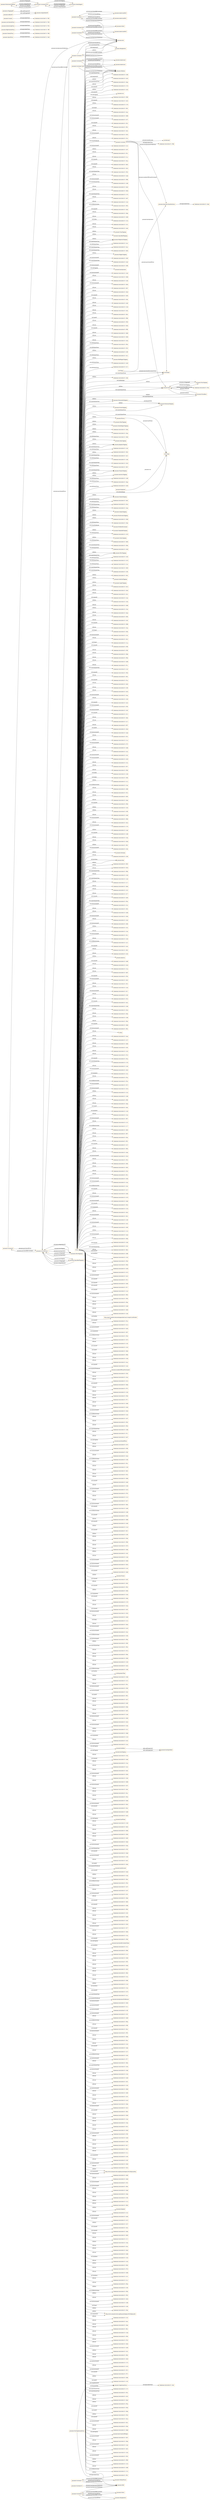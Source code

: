 digraph ar2dtool_diagram { 
rankdir=LR;
size="1501"
node [shape = rectangle, color="orange"]; "pizzaxxx:TunaTopping" "pizzaxxx:SpicyBeefTopping" "pizzaxxx:PepperoniTopping" "33e6e5ed:18c34256c75:-7ce1" "33e6e5ed:18c34256c75:-7ea1" "33e6e5ed:18c34256c75:-7d05" "pizzaxxx:PepperTopping" "33e6e5ed:18c34256c75:-7eaf" "pizzaxxx:Hot" "33e6e5ed:18c34256c75:-7fb4" "33e6e5ed:18c34256c75:-7f23" "33e6e5ed:18c34256c75:-7eff" "pizzaxxx:SpicyPizza" "33e6e5ed:18c34256c75:-7f86" "33e6e5ed:18c34256c75:-7ec1" "pizzaxxx:RedPepperTopping" "pizzaxxx:NonVegetarianPizza" "33e6e5ed:18c34256c75:-7e30" "33e6e5ed:18c34256c75:-7e71" "33e6e5ed:18c34256c75:-7efb" "33e6e5ed:18c34256c75:-7eb3" "pizzaxxx:Customer" "33e6e5ed:18c34256c75:-7f9d" "pizzaxxx:PrawnTopping" "pizzaxxx:ParmezanTopping" "pizzaxxx:CheesyPizza" "pizzaxxx:HighCaloriePizza" "pizzaxxx:MeatTopping" "pizzaxxx:GreenPepperTopping" "33e6e5ed:18c34256c75:-7d4e" "33e6e5ed:18c34256c75:-7d4a" "33e6e5ed:18c34256c75:-7d90" "pizzaxxx:HamTopping" "pizzaxxx:JalapenoTopping" "33e6e5ed:18c34256c75:-7cef" "33e6e5ed:18c34256c75:-7d3c" "33e6e5ed:18c34256c75:-7ea7" "pizzaxxx:InterestingPizza" "pizzaxxx:PizzaBase" "33e6e5ed:18c34256c75:-7ce8" "pizzaxxx:Medium" "33e6e5ed:18c34256c75:-7d16" "pizzaxxx:MozzarellaTopping" "pizzaxxx:PizzaTopping" "33e6e5ed:18c34256c75:-7db7" "33e6e5ed:18c34256c75:-7f01" "pizzaxxx:TomatoTopping" "pizzaxxx:AnchovyTopping" "33e6e5ed:18c34256c75:-7cd9" "33e6e5ed:18c34256c75:-7daa" "33e6e5ed:18c34256c75:-7e56" "pizzaxxx:Person" "pizzaxxx:CheeseTopping" "pizzaxxx:Employee" "33e6e5ed:18c34256c75:-7e61" "33e6e5ed:18c34256c75:-7d1e" "33e6e5ed:18c34256c75:-7e4a" "pizzaxxx:SalamiTopping" "pizzaxxx:Mild" "pizzaxxx:MushroomsTopping" "pizzaxxx:SpicinessValuePartition" "33e6e5ed:18c34256c75:-7fe2" "pizzaxxx:VegeterianPizza" "pizzaxxx:LowCaloriePizza" "33e6e5ed:18c34256c75:-7d46" "33e6e5ed:18c34256c75:-7fa8" "33e6e5ed:18c34256c75:-7f40" "pizzaxxx:PreferedCustomer" "pizzaxxx:VegetableTopping" "33e6e5ed:18c34256c75:-7e81" "33e6e5ed:18c34256c75:-7e76" "33e6e5ed:18c34256c75:-7f54" "pizzaxxx:OnionTopping" "33e6e5ed:18c34256c75:-7ebb" "33e6e5ed:18c34256c75:-7d83" "33e6e5ed:18c34256c75:-7f92" "33e6e5ed:18c34256c75:-7d0e" "33e6e5ed:18c34256c75:-7e3d" "pizzaxxx:OliveTopping" "33e6e5ed:18c34256c75:-7cd5" "33e6e5ed:18c34256c75:-7e7d" "33e6e5ed:18c34256c75:-7cce" "33e6e5ed:18c34256c75:-7d00" "33e6e5ed:18c34256c75:-7cf8" "33e6e5ed:18c34256c75:-7d41" "33e6e5ed:18c34256c75:-7f6f" "pizzaxxx:SeaFoodTopping" "pizzaxxx:Pizza" "pizzaxxx:CaperTopping" "pizzaxxx:Country" ; /*classes style*/
	"pizzaxxx:Customer10" -> "pizzaxxx:Mild" [ label = "pizzaxxx:hasSpicinessPreference" ];
	"pizzaxxx:CheezyPizza1" -> "pizzaxxx:Customer7" [ label = "pizzaxxx:purchasedByCustomer" ];
	"pizzaxxx:Customer7" -> "pizzaxxx:CheezyPizza1" [ label = "pizzaxxx:purchasedPizza" ];
	"pizzaxxx:Customer7" -> "pizzaxxx:Mild" [ label = "pizzaxxx:hasSpicinessPreference" ];
	"pizzaxxx:Customer1" -> "pizzaxxx:AmericanHot2" [ label = "pizzaxxx:purchasedPizza" ];
	"pizzaxxx:Customer1" -> "pizzaxxx:AmericanHot1" [ label = "pizzaxxx:purchasedPizza" ];
	"pizzaxxx:Customer1" -> "pizzaxxx:Hot" [ label = "pizzaxxx:hasSpicinessPreference" ];
	"pizzaxxx:Mergherita1" -> "pizzaxxx:Customer2" [ label = "pizzaxxx:purchasedByCustomer" ];
	"pizzaxxx:Customer6" -> "pizzaxxx:American2" [ label = "pizzaxxx:purchasedPizza" ];
	"pizzaxxx:Customer6" -> "pizzaxxx:Medium" [ label = "pizzaxxx:hasSpicinessPreference" ];
	"pizzaxxx:OliveTopping1" -> "pizzaxxx:CustomPizza1" [ label = "pizzaxxx:isToppingOf" ];
	"pizzaxxx:OliveTopping1" -> "pizzaxxx:CustomPizza1" [ label = "pizzaxxx:isIngredientOf" ];
	"pizzaxxx:Margherita2" -> "pizzaxxx:Customer3" [ label = "pizzaxxx:purchasedByCustomer" ];
	"pizzaxxx:SpicyPizza" -> "33e6e5ed:18c34256c75:-7eb3" [ label = "owl:equivalentClass" ];
	"pizzaxxx:CheesyPizza" -> "33e6e5ed:18c34256c75:-7f9d" [ label = "owl:equivalentClass" ];
	"pizzaxxx:isToppingOf" -> "pizzaxxx:isIngredientOf" [ label = "rdfs:subPropertyOf" ];
	"pizzaxxx:MushroomTopping1" -> "pizzaxxx:CustomePizza2" [ label = "pizzaxxx:isToppingOf" ];
	"pizzaxxx:MushroomTopping1" -> "pizzaxxx:CustomePizza2" [ label = "pizzaxxx:isIngredientOf" ];
	"pizzaxxx:HighCaloriePizza" -> "33e6e5ed:18c34256c75:-7f6f" [ label = "owl:equivalentClass" ];
	"pizzaxxx:GreenPepper1" -> "pizzaxxx:CustomePizza2" [ label = "pizzaxxx:isToppingOf" ];
	"pizzaxxx:GreenPepper1" -> "pizzaxxx:CustomePizza2" [ label = "pizzaxxx:isIngredientOf" ];
	"pizzaxxx:Customer5" -> "pizzaxxx:American1" [ label = "pizzaxxx:purchasedPizza" ];
	"pizzaxxx:Customer5" -> "pizzaxxx:Medium" [ label = "pizzaxxx:hasSpicinessPreference" ];
	"pizzaxxx:VegeterianPizza" -> "33e6e5ed:18c34256c75:-7e81" [ label = "owl:equivalentClass" ];
	"pizzaxxx:American2" -> "pizzaxxx:Customer6" [ label = "pizzaxxx:purchasedByCustomer" ];
	"pizzaxxx:InterestingPizza" -> "33e6e5ed:18c34256c75:-7f54" [ label = "owl:equivalentClass" ];
	"pizzaxxx:Soho2" -> "pizzaxxx:Customer9" [ label = "pizzaxxx:purchasedByCustomer" ];
	"pizzaxxx:CustomePizza2" -> "pizzaxxx:MushroomTopping1" [ label = "pizzaxxx:hasTopping" ];
	"pizzaxxx:CustomePizza2" -> "pizzaxxx:GreenPepper1" [ label = "pizzaxxx:hasTopping" ];
	"pizzaxxx:CustomePizza2" -> "pizzaxxx:MushroomTopping1" [ label = "pizzaxxx:hasIngredient" ];
	"pizzaxxx:CustomePizza2" -> "pizzaxxx:GreenPepper1" [ label = "pizzaxxx:hasIngredient" ];
	"pizzaxxx:AmericanHot3" -> "pizzaxxx:Customer4" [ label = "pizzaxxx:purchasedByCustomer" ];
	"pizzaxxx:SpicinessValuePartition" -> "33e6e5ed:18c34256c75:-7ebb" [ label = "owl:equivalentClass" ];
	"pizzaxxx:isBaseOf" -> "pizzaxxx:isIngredientOf" [ label = "rdfs:subPropertyOf" ];
	"pizzaxxx:Country" -> "33e6e5ed:18c34256c75:-7f92" [ label = "owl:equivalentClass" ];
	"pizzaxxx:MozzarellaTopping" -> "pizzaxxx:ParmezanTopping" [ label = "owl:disjointWith" ];
	"pizzaxxx:LowCaloriePizza" -> "33e6e5ed:18c34256c75:-7f40" [ label = "owl:equivalentClass" ];
	"NULL" -> "pizzaxxx:Mild" [ label = "rdf:first" ];
	"NULL" -> "pizzaxxx:PepperTopping" [ label = "rdf:first" ];
	"NULL" -> "pizzaxxx:ParmezanTopping" [ label = "rdf:first" ];
	"NULL" -> "pizzaxxx:PepperoniTopping" [ label = "owl:someValuesFrom" ];
	"NULL" -> "33e6e5ed:18c34256c75:-7d13" [ label = "rdf:rest" ];
	"NULL" -> "33e6e5ed:18c34256c75:-7dc9" [ label = "rdf:rest" ];
	"NULL" -> "33e6e5ed:18c34256c75:-7e2c" [ label = "rdf:rest" ];
	"NULL" -> "33e6e5ed:18c34256c75:-7cee" [ label = "owl:unionOf" ];
	"NULL" -> "33e6e5ed:18c34256c75:-7c84" [ label = "rdf:first" ];
	"NULL" -> "33e6e5ed:18c34256c75:-7dd6" [ label = "rdf:rest" ];
	"NULL" -> "pizzaxxx:Pizza" [ label = "owl:someValuesFrom" ];
	"NULL" -> "33e6e5ed:18c34256c75:-7c0a" [ label = "rdf:first" ];
	"NULL" -> "33e6e5ed:18c34256c75:-7da4" [ label = "rdf:rest" ];
	"NULL" -> "pizzaxxx:TunaTopping" [ label = "rdf:first" ];
	"NULL" -> "33e6e5ed:18c34256c75:-7df4" [ label = "rdf:rest" ];
	"NULL" -> "33e6e5ed:18c34256c75:-7c92" [ label = "rdf:rest" ];
	"NULL" -> "33e6e5ed:18c34256c75:-7d9b" [ label = "owl:unionOf" ];
	"NULL" -> "33e6e5ed:18c34256c75:-7cba" [ label = "rdf:rest" ];
	"NULL" -> "33e6e5ed:18c34256c75:-7bfe" [ label = "swrl:head" ];
	"NULL" -> "33e6e5ed:18c34256c75:-7cdc" [ label = "owl:intersectionOf" ];
	"NULL" -> "33e6e5ed:18c34256c75:-7dc2" [ label = "rdf:rest" ];
	"NULL" -> "33e6e5ed:18c34256c75:-7c1a" [ label = "swrl:head" ];
	"NULL" -> "33e6e5ed:18c34256c75:-7f9f" [ label = "owl:unionOf" ];
	"NULL" -> "33e6e5ed:18c34256c75:-7f0f" [ label = "rdf:rest" ];
	"NULL" -> "33e6e5ed:18c34256c75:-7d8e" [ label = "rdf:rest" ];
	"NULL" -> "33e6e5ed:18c34256c75:-7f9e" [ label = "rdf:rest" ];
	"NULL" -> "33e6e5ed:18c34256c75:-7e89" [ label = "rdf:rest" ];
	"NULL" -> "33e6e5ed:18c34256c75:-7f1c" [ label = "rdf:rest" ];
	"NULL" -> "33e6e5ed:18c34256c75:-7caf" [ label = "owl:someValuesFrom" ];
	"NULL" -> "33e6e5ed:18c34256c75:-7f0d" [ label = "owl:unionOf" ];
	"NULL" -> "33e6e5ed:18c34256c75:-7f6c" [ label = "rdf:rest" ];
	"NULL" -> "33e6e5ed:18c34256c75:-7f1a" [ label = "owl:unionOf" ];
	"NULL" -> "33e6e5ed:18c34256c75:-7e92" [ label = "rdf:rest" ];
	"NULL" -> "33e6e5ed:18c34256c75:-7cf9" [ label = "rdf:rest" ];
	"NULL" -> "33e6e5ed:18c34256c75:-7e53" [ label = "rdf:rest" ];
	"NULL" -> "33e6e5ed:18c34256c75:-7eaa" [ label = "owl:intersectionOf" ];
	"NULL" -> "33e6e5ed:18c34256c75:-7d4e" [ label = "rdf:first" ];
	"NULL" -> "33e6e5ed:18c34256c75:-7c00" [ label = "rdf:rest" ];
	"NULL" -> "33e6e5ed:18c34256c75:-7ec0" [ label = "owl:unionOf" ];
	"NULL" -> "pizzaxxx:Medium" [ label = "owl:someValuesFrom" ];
	"NULL" -> "33e6e5ed:18c34256c75:-7fbf" [ label = "owl:intersectionOf" ];
	"NULL" -> "33e6e5ed:18c34256c75:-7c82" [ label = "owl:intersectionOf" ];
	"NULL" -> "33e6e5ed:18c34256c75:-7e7c" [ label = "owl:unionOf" ];
	"NULL" -> "33e6e5ed:18c34256c75:-7eaf" [ label = "owl:someValuesFrom" ];
	"NULL" -> "xsd:string" [ label = "owl:onDataRange" ];
	"NULL" -> "33e6e5ed:18c34256c75:-7ddc" [ label = "rdf:rest" ];
	"NULL" -> "33e6e5ed:18c34256c75:-7cc7" [ label = "rdf:rest" ];
	"NULL" -> "33e6e5ed:18c34256c75:-7ff7" [ label = "rdf:rest" ];
	"NULL" -> "33e6e5ed:18c34256c75:-7dc6" [ label = "owl:oneOf" ];
	"NULL" -> "33e6e5ed:18c34256c75:-7fa8" [ label = "owl:allValuesFrom" ];
	"NULL" -> "33e6e5ed:18c34256c75:-7ea6" [ label = "owl:intersectionOf" ];
	"NULL" -> "33e6e5ed:18c34256c75:-7fc5" [ label = "rdf:rest" ];
	"NULL" -> "33e6e5ed:18c34256c75:-7daa" [ label = "owl:allValuesFrom" ];
	"NULL" -> "33e6e5ed:18c34256c75:-7c1e" [ label = "rdf:rest" ];
	"NULL" -> "33e6e5ed:18c34256c75:-7f7f" [ label = "owl:intersectionOf" ];
	"NULL" -> "33e6e5ed:18c34256c75:-7edb" [ label = "rdf:rest" ];
	"NULL" -> "33e6e5ed:18c34256c75:-7ca2" [ label = "rdf:rest" ];
	"NULL" -> "33e6e5ed:18c34256c75:-7cd1" [ label = "owl:intersectionOf" ];
	"NULL" -> "pizzaxxx:OnionTopping" [ label = "rdf:first" ];
	"NULL" -> "33e6e5ed:18c34256c75:-7e29" [ label = "owl:intersectionOf" ];
	"NULL" -> "33e6e5ed:18c34256c75:-7c3c" [ label = "rdf:rest" ];
	"NULL" -> "pizzaxxx:PreferedCustomer" [ label = "swrl:classPredicate" ];
	"NULL" -> "33e6e5ed:18c34256c75:-7f47" [ label = "rdf:rest" ];
	"NULL" -> "33e6e5ed:18c34256c75:-7f08" [ label = "rdf:rest" ];
	"NULL" -> "33e6e5ed:18c34256c75:-7c08" [ label = "swrl:body" ];
	"NULL" -> "33e6e5ed:18c34256c75:-7d16" [ label = "owl:someValuesFrom" ];
	"NULL" -> "33e6e5ed:18c34256c75:-7bfb" [ label = "swrl:body" ];
	"NULL" -> "33e6e5ed:18c34256c75:-7c12" [ label = "rdf:first" ];
	"NULL" -> "33e6e5ed:18c34256c75:-7cae" [ label = "owl:withRestrictions" ];
	"NULL" -> "33e6e5ed:18c34256c75:-7df6" [ label = "rdf:rest" ];
	"NULL" -> "33e6e5ed:18c34256c75:-7f15" [ label = "rdf:rest" ];
	"NULL" -> "33e6e5ed:18c34256c75:-7bf3" [ label = "rdf:rest" ];
	"NULL" -> "33e6e5ed:18c34256c75:-7e6a" [ label = "rdf:rest" ];
	"NULL" -> "33e6e5ed:18c34256c75:-7f09" [ label = "owl:unionOf" ];
	"NULL" -> "33e6e5ed:18c34256c75:-7c05" [ label = "rdf:first" ];
	"NULL" -> "33e6e5ed:18c34256c75:-7bff" [ label = "rdf:first" ];
	"NULL" -> "33e6e5ed:18c34256c75:-7e56" [ label = "owl:allValuesFrom" ];
	"NULL" -> "pizzaxxx:MushroomsTopping" [ label = "rdf:first" ];
	"NULL" -> "33e6e5ed:18c34256c75:-7ee8" [ label = "rdf:rest" ];
	"NULL" -> "33e6e5ed:18c34256c75:-7fd9" [ label = "owl:intersectionOf" ];
	"NULL" -> "33e6e5ed:18c34256c75:-7dc4" [ label = "rdf:rest" ];
	"NULL" -> "33e6e5ed:18c34256c75:-7c7b" [ label = "owl:intersectionOf" ];
	"NULL" -> "33e6e5ed:18c34256c75:-7ca6" [ label = "rdf:first" ];
	"NULL" -> "33e6e5ed:18c34256c75:-7cd8" [ label = "owl:unionOf" ];
	"NULL" -> "33e6e5ed:18c34256c75:-7cda" [ label = "rdf:rest" ];
	"NULL" -> "33e6e5ed:18c34256c75:-7d4d" [ label = "rdf:rest" ];
	"NULL" -> "pizzaxxx:PizzaBase" [ label = "owl:someValuesFrom" ];
	"NULL" -> "33e6e5ed:18c34256c75:-7f62" [ label = "rdf:first" ];
	"NULL" -> "33e6e5ed:18c34256c75:-7cfb" [ label = "owl:intersectionOf" ];
	"NULL" -> "pizzaxxx:Germany" [ label = "rdf:first" ];
	"NULL" -> "33e6e5ed:18c34256c75:-7c80" [ label = "rdf:rest" ];
	"NULL" -> "pizzaxxx:Italy" [ label = "owl:hasValue" ];
	"NULL" -> "33e6e5ed:18c34256c75:-7bf2" [ label = "rdf:first" ];
	"NULL" -> "33e6e5ed:18c34256c75:-7d1b" [ label = "rdf:rest" ];
	"NULL" -> "33e6e5ed:18c34256c75:-7f6b" [ label = "owl:someValuesFrom" ];
	"NULL" -> "33e6e5ed:18c34256c75:-7c56" [ label = "rdf:rest" ];
	"NULL" -> "33e6e5ed:18c34256c75:-7ca8" [ label = "owl:someValuesFrom" ];
	"NULL" -> "33e6e5ed:18c34256c75:-7c17" [ label = "rdf:rest" ];
	"NULL" -> "33e6e5ed:18c34256c75:-7db0" [ label = "rdf:rest" ];
	"NULL" -> "33e6e5ed:18c34256c75:-7c52" [ label = "rdf:rest" ];
	"NULL" -> "pizzaxxx:CheeseTopping" [ label = "rdf:first" ];
	"NULL" -> "33e6e5ed:18c34256c75:-7e77" [ label = "rdf:rest" ];
	"NULL" -> "33e6e5ed:18c34256c75:-7e93" [ label = "owl:unionOf" ];
	"NULL" -> "33e6e5ed:18c34256c75:-7f5e" [ label = "owl:someValuesFrom" ];
	"NULL" -> "33e6e5ed:18c34256c75:-7ec1" [ label = "owl:allValuesFrom" ];
	"NULL" -> "33e6e5ed:18c34256c75:-7c5c" [ label = "owl:intersectionOf" ];
	"NULL" -> "33e6e5ed:18c34256c75:-7dfc" [ label = "rdf:rest" ];
	"NULL" -> "33e6e5ed:18c34256c75:-7e06" [ label = "rdf:rest" ];
	"NULL" -> "33e6e5ed:18c34256c75:-7efb" [ label = "rdf:first" ];
	"NULL" -> "33e6e5ed:18c34256c75:-7d4b" [ label = "owl:intersectionOf" ];
	"NULL" -> "33e6e5ed:18c34256c75:-7cb5" [ label = "rdf:rest" ];
	"NULL" -> "33e6e5ed:18c34256c75:-7d3c" [ label = "rdf:first" ];
	"NULL" -> "pizzaxxx:Italy" [ label = "rdf:first" ];
	"NULL" -> "33e6e5ed:18c34256c75:-7df0" [ label = "owl:intersectionOf" ];
	"NULL" -> "33e6e5ed:18c34256c75:-7c0c" [ label = "rdf:first" ];
	"NULL" -> "33e6e5ed:18c34256c75:-7c3e" [ label = "rdf:rest" ];
	"NULL" -> "pizzaxxx:Hot" [ label = "owl:someValuesFrom" ];
	"NULL" -> "33e6e5ed:18c34256c75:-7d11" [ label = "owl:intersectionOf" ];
	"NULL" -> "33e6e5ed:18c34256c75:-7d83" [ label = "owl:allValuesFrom" ];
	"NULL" -> "33e6e5ed:18c34256c75:-7cd3" [ label = "rdf:rest" ];
	"NULL" -> "33e6e5ed:18c34256c75:-7ca7" [ label = "owl:withRestrictions" ];
	"NULL" -> "33e6e5ed:18c34256c75:-7ecb" [ label = "owl:unionOf" ];
	"NULL" -> "33e6e5ed:18c34256c75:-7d81" [ label = "rdf:rest" ];
	"NULL" -> "33e6e5ed:18c34256c75:-7e5f" [ label = "rdf:rest" ];
	"NULL" -> "pizzaxxx:America" [ label = "rdf:first" ];
	"NULL" -> "33e6e5ed:18c34256c75:-7e98" [ label = "owl:unionOf" ];
	"NULL" -> "33e6e5ed:18c34256c75:-7e2d" [ label = "rdf:rest" ];
	"NULL" -> "33e6e5ed:18c34256c75:-7c2a" [ label = "rdf:rest" ];
	"NULL" -> "33e6e5ed:18c34256c75:-7ce1" [ label = "owl:allValuesFrom" ];
	"NULL" -> "33e6e5ed:18c34256c75:-7d1e" [ label = "owl:someValuesFrom" ];
	"NULL" -> "33e6e5ed:18c34256c75:-7dd7" [ label = "rdf:rest" ];
	"NULL" -> "33e6e5ed:18c34256c75:-7f2b" [ label = "owl:unionOf" ];
	"NULL" -> "33e6e5ed:18c34256c75:-7eb2" [ label = "owl:intersectionOf" ];
	"NULL" -> "33e6e5ed:18c34256c75:-7f42" [ label = "rdf:rest" ];
	"NULL" -> "33e6e5ed:18c34256c75:-7ced" [ label = "rdf:rest" ];
	"NULL" -> "33e6e5ed:18c34256c75:-7fc7" [ label = "owl:intersectionOf" ];
	"NULL" -> "33e6e5ed:18c34256c75:-7cbf" [ label = "rdf:rest" ];
	"NULL" -> "33e6e5ed:18c34256c75:-7f10" [ label = "rdf:rest" ];
	"NULL" -> "33e6e5ed:18c34256c75:-7ee1" [ label = "owl:unionOf" ];
	"NULL" -> "33e6e5ed:18c34256c75:-7c8d" [ label = "owl:someValuesFrom" ];
	"NULL" -> "33e6e5ed:18c34256c75:-7d2e" [ label = "rdf:rest" ];
	"NULL" -> "33e6e5ed:18c34256c75:-7feb" [ label = "rdf:rest" ];
	"NULL" -> "33e6e5ed:18c34256c75:-7c69" [ label = "rdf:rest" ];
	"NULL" -> "xsd:string" [ label = "owl:someValuesFrom" ];
	"NULL" -> "33e6e5ed:18c34256c75:-7fbd" [ label = "rdf:rest" ];
	"NULL" -> "33e6e5ed:18c34256c75:-7db6" [ label = "owl:unionOf" ];
	"NULL" -> "33e6e5ed:18c34256c75:-7f9c" [ label = "owl:intersectionOf" ];
	"NULL" -> "rdf:nil" [ label = "rdf:rest" ];
	"NULL" -> "33e6e5ed:18c34256c75:-7ea4" [ label = "rdf:rest" ];
	"NULL" -> "33e6e5ed:18c34256c75:-7c37" [ label = "rdf:rest" ];
	"NULL" -> "33e6e5ed:18c34256c75:-7dd0" [ label = "rdf:rest" ];
	"NULL" -> "33e6e5ed:18c34256c75:-7ef4" [ label = "rdf:rest" ];
	"NULL" -> "33e6e5ed:18c34256c75:-7c33" [ label = "rdf:rest" ];
	"NULL" -> "33e6e5ed:18c34256c75:-7f1d" [ label = "rdf:rest" ];
	"NULL" -> "33e6e5ed:18c34256c75:-7f5a" [ label = "owl:unionOf" ];
	"NULL" -> "33e6e5ed:18c34256c75:-7c78" [ label = "owl:someValuesFrom" ];
	"NULL" -> "33e6e5ed:18c34256c75:-7c40" [ label = "rdf:rest" ];
	"NULL" -> "33e6e5ed:18c34256c75:-7dc0" [ label = "owl:intersectionOf" ];
	"NULL" -> "33e6e5ed:18c34256c75:-7c41" [ label = "owl:members" ];
	"NULL" -> "33e6e5ed:18c34256c75:-7f2a" [ label = "rdf:rest" ];
	"NULL" -> "33e6e5ed:18c34256c75:-7f2e" [ label = "owl:withRestrictions" ];
	"NULL" -> "33e6e5ed:18c34256c75:-7d72" [ label = "owl:intersectionOf" ];
	"NULL" -> "33e6e5ed:18c34256c75:-7d19" [ label = "owl:intersectionOf" ];
	"NULL" -> "33e6e5ed:18c34256c75:-7c10" [ label = "rdf:first" ];
	"NULL" -> "33e6e5ed:18c34256c75:-7c66" [ label = "rdf:first" ];
	"NULL" -> "33e6e5ed:18c34256c75:-7ff8" [ label = "rdf:rest" ];
	"NULL" -> "33e6e5ed:18c34256c75:-7dee" [ label = "rdf:rest" ];
	"NULL" -> "33e6e5ed:18c34256c75:-7e6c" [ label = "owl:oneOf" ];
	"NULL" -> "33e6e5ed:18c34256c75:-7c28" [ label = "owl:members" ];
	"NULL" -> "33e6e5ed:18c34256c75:-7c5e" [ label = "rdf:rest" ];
	"NULL" -> "33e6e5ed:18c34256c75:-7f67" [ label = "owl:intersectionOf" ];
	"NULL" -> "33e6e5ed:18c34256c75:-7e3d" [ label = "owl:allValuesFrom" ];
	"NULL" -> "33e6e5ed:18c34256c75:-7c1f" [ label = "rdf:rest" ];
	"NULL" -> "33e6e5ed:18c34256c75:-7c77" [ label = "owl:withRestrictions" ];
	"NULL" -> "33e6e5ed:18c34256c75:-7ea1" [ label = "owl:someValuesFrom" ];
	"NULL" -> "33e6e5ed:18c34256c75:-7d62" [ label = "rdf:rest" ];
	"NULL" -> "33e6e5ed:18c34256c75:-7f87" [ label = "rdf:rest" ];
	"NULL" -> "33e6e5ed:18c34256c75:-7fa5" [ label = "rdf:rest" ];
	"NULL" -> "pizzaxxx:JalapenoTopping" [ label = "rdf:first" ];
	"NULL" -> "pizzaxxx:VegeterianPizza" [ label = "owl:complementOf" ];
	"NULL" -> "33e6e5ed:18c34256c75:-7ff1" [ label = "rdf:rest" ];
	"NULL" -> "33e6e5ed:18c34256c75:-7c57" [ label = "owl:unionOf" ];
	"NULL" -> "33e6e5ed:18c34256c75:-7f83" [ label = "rdf:rest" ];
	"NULL" -> "33e6e5ed:18c34256c75:-7e0e" [ label = "rdf:rest" ];
	"NULL" -> "33e6e5ed:18c34256c75:-7d1d" [ label = "owl:intersectionOf" ];
	"NULL" -> "33e6e5ed:18c34256c75:-7f55" [ label = "rdf:rest" ];
	"NULL" -> "33e6e5ed:18c34256c75:-7f90" [ label = "rdf:rest" ];
	"NULL" -> "33e6e5ed:18c34256c75:-7d02" [ label = "rdf:rest" ];
	"NULL" -> "33e6e5ed:18c34256c75:-7f16" [ label = "rdf:rest" ];
	"NULL" -> "pizzaxxx:Person" [ label = "rdf:first" ];
	"NULL" -> "33e6e5ed:18c34256c75:-7f51" [ label = "rdf:rest" ];
	"NULL" -> "33e6e5ed:18c34256c75:-7d4f" [ label = "owl:intersectionOf" ];
	"NULL" -> "33e6e5ed:18c34256c75:-7ce4" [ label = "owl:intersectionOf" ];
	"NULL" -> "33e6e5ed:18c34256c75:-7c8c" [ label = "owl:withRestrictions" ];
	"NULL" -> "33e6e5ed:18c34256c75:-7ce7" [ label = "owl:unionOf" ];
	"NULL" -> "33e6e5ed:18c34256c75:-7e6b" [ label = "rdf:rest" ];
	"NULL" -> "33e6e5ed:18c34256c75:-7e79" [ label = "owl:intersectionOf" ];
	"NULL" -> "33e6e5ed:18c34256c75:-7de8" [ label = "owl:intersectionOf" ];
	"NULL" -> "33e6e5ed:18c34256c75:-7f45" [ label = "owl:unionOf" ];
	"NULL" -> "33e6e5ed:18c34256c75:-7c20" [ label = "swrl:arguments" ];
	"NULL" -> "33e6e5ed:18c34256c75:-7dc5" [ label = "rdf:rest" ];
	"NULL" -> "33e6e5ed:18c34256c75:-7d21" [ label = "owl:intersectionOf" ];
	"NULL" -> "33e6e5ed:18c34256c75:-7cdf" [ label = "rdf:rest" ];
	"NULL" -> "pizzaxxx:Hot" [ label = "swrl:argument2" ];
	"NULL" -> "33e6e5ed:18c34256c75:-7cb2" [ label = "owl:intersectionOf" ];
	"NULL" -> "pizzaxxx:ParmezanTopping" [ label = "owl:someValuesFrom" ];
	"NULL" -> "33e6e5ed:18c34256c75:-7d0f" [ label = "rdf:rest" ];
	"NULL" -> "33e6e5ed:18c34256c75:-7c1b" [ label = "rdf:first" ];
	"NULL" -> "33e6e5ed:18c34256c75:-7ea0" [ label = "owl:intersectionOf" ];
	"NULL" -> "33e6e5ed:18c34256c75:-7fdd" [ label = "rdf:rest" ];
	"NULL" -> "33e6e5ed:18c34256c75:-7cd4" [ label = "owl:unionOf" ];
	"NULL" -> "pizzaxxx:HamTopping" [ label = "rdf:first" ];
	"NULL" -> "33e6e5ed:18c34256c75:-7c91" [ label = "owl:someValuesFrom" ];
	"NULL" -> "33e6e5ed:18c34256c75:-7db1" [ label = "rdf:rest" ];
	"NULL" -> "33e6e5ed:18c34256c75:-7d8f" [ label = "owl:unionOf" ];
	"NULL" -> "33e6e5ed:18c34256c75:-7c35" [ label = "owl:members" ];
	"NULL" -> "33e6e5ed:18c34256c75:-7f3d" [ label = "rdf:rest" ];
	"NULL" -> "33e6e5ed:18c34256c75:-7db7" [ label = "owl:allValuesFrom" ];
	"NULL" -> "33e6e5ed:18c34256c75:-7f8d" [ label = "rdf:rest" ];
	"NULL" -> "pizzaxxx:Medium" [ label = "swrl:argument2" ];
	"NULL" -> "33e6e5ed:18c34256c75:-7e39" [ label = "rdf:rest" ];
	"NULL" -> "33e6e5ed:18c34256c75:-7e74" [ label = "rdf:rest" ];
	"NULL" -> "33e6e5ed:18c34256c75:-7e22" [ label = "owl:intersectionOf" ];
	"NULL" -> "33e6e5ed:18c34256c75:-7f12" [ label = "owl:unionOf" ];
	"NULL" -> "33e6e5ed:18c34256c75:-7e60" [ label = "owl:unionOf" ];
	"NULL" -> "33e6e5ed:18c34256c75:-7f17" [ label = "owl:unionOf" ];
	"NULL" -> "33e6e5ed:18c34256c75:-7ccd" [ label = "owl:unionOf" ];
	"NULL" -> "33e6e5ed:18c34256c75:-7f85" [ label = "owl:intersectionOf" ];
	"NULL" -> "33e6e5ed:18c34256c75:-7f0b" [ label = "rdf:rest" ];
	"NULL" -> "33e6e5ed:18c34256c75:-7f9a" [ label = "rdf:rest" ];
	"NULL" -> "pizzaxxx:RedPepperTopping" [ label = "rdf:first" ];
	"NULL" -> "33e6e5ed:18c34256c75:-7e46" [ label = "rdf:rest" ];
	"NULL" -> "pizzaxxx:MozzarellaTopping" [ label = "rdf:first" ];
	"NULL" -> "33e6e5ed:18c34256c75:-7eb0" [ label = "rdf:rest" ];
	"NULL" -> "pizzaxxx:PizzaBase" [ label = "rdf:first" ];
	"NULL" -> "33e6e5ed:18c34256c75:-7ca9" [ label = "rdf:rest" ];
	"NULL" -> "http://sqwrl.stanford.edu/ontologies/built-ins/3.4/sqwrl.owl#select" [ label = "swrl:builtin" ];
	"NULL" -> "33e6e5ed:18c34256c75:-7f1e" [ label = "owl:unionOf" ];
	"NULL" -> "33e6e5ed:18c34256c75:-7e14" [ label = "rdf:rest" ];
	"NULL" -> "33e6e5ed:18c34256c75:-7ed3" [ label = "owl:intersectionOf" ];
	"NULL" -> "33e6e5ed:18c34256c75:-7bf7" [ label = "swrl:arguments" ];
	"NULL" -> "33e6e5ed:18c34256c75:-7f5d" [ label = "owl:withRestrictions" ];
	"NULL" -> "33e6e5ed:18c34256c75:-7d75" [ label = "rdf:rest" ];
	"NULL" -> "33e6e5ed:18c34256c75:-7c3f" [ label = "rdf:rest" ];
	"NULL" -> "33e6e5ed:18c34256c75:-7c53" [ label = "owl:unionOf" ];
	"NULL" -> "33e6e5ed:18c34256c75:-7dd4" [ label = "owl:oneOf" ];
	"NULL" -> "33e6e5ed:18c34256c75:-7f96" [ label = "rdf:rest" ];
	"NULL" -> "33e6e5ed:18c34256c75:-7d41" [ label = "rdf:first" ];
	"NULL" -> "33e6e5ed:18c34256c75:-7c0d" [ label = "rdf:rest" ];
	"NULL" -> "33e6e5ed:18c34256c75:-7eca" [ label = "rdf:rest" ];
	"NULL" -> "33e6e5ed:18c34256c75:-7ce0" [ label = "owl:unionOf" ];
	"NULL" -> "pizzaxxx:numberOfPizzasPurchased" [ label = "swrl:propertyPredicate" ];
	"NULL" -> "33e6e5ed:18c34256c75:-7f29" [ label = "rdf:rest" ];
	"NULL" -> "33e6e5ed:18c34256c75:-7e2e" [ label = "rdf:rest" ];
	"NULL" -> "33e6e5ed:18c34256c75:-7e7e" [ label = "rdf:rest" ];
	"NULL" -> "33e6e5ed:18c34256c75:-7d9e" [ label = "owl:unionOf" ];
	"NULL" -> "33e6e5ed:18c34256c75:-7f75" [ label = "rdf:rest" ];
	"NULL" -> "33e6e5ed:18c34256c75:-7c2b" [ label = "rdf:rest" ];
	"NULL" -> "33e6e5ed:18c34256c75:-7f36" [ label = "rdf:rest" ];
	"NULL" -> "33e6e5ed:18c34256c75:-7f71" [ label = "rdf:rest" ];
	"NULL" -> "33e6e5ed:18c34256c75:-7dd8" [ label = "rdf:rest" ];
	"NULL" -> "33e6e5ed:18c34256c75:-7e3b" [ label = "rdf:rest" ];
	"NULL" -> "33e6e5ed:18c34256c75:-7d3d" [ label = "owl:intersectionOf" ];
	"NULL" -> "pizzaxxx:MeatTopping" [ label = "rdf:first" ];
	"NULL" -> "33e6e5ed:18c34256c75:-7ca0" [ label = "owl:withRestrictions" ];
	"NULL" -> "33e6e5ed:18c34256c75:-7c87" [ label = "rdf:rest" ];
	"NULL" -> "33e6e5ed:18c34256c75:-7f43" [ label = "rdf:rest" ];
	"NULL" -> "33e6e5ed:18c34256c75:-7f04" [ label = "rdf:rest" ];
	"NULL" -> "pizzaxxx:Medium" [ label = "rdf:first" ];
	"NULL" -> "33e6e5ed:18c34256c75:-7c86" [ label = "owl:someValuesFrom" ];
	"NULL" -> "33e6e5ed:18c34256c75:-7f11" [ label = "rdf:rest" ];
	"NULL" -> "33e6e5ed:18c34256c75:-7ed7" [ label = "rdf:rest" ];
	"NULL" -> "pizzaxxx:purchasedPizza" [ label = "owl:onProperty" ];
	"NULL" -> "33e6e5ed:18c34256c75:-7d7f" [ label = "rdf:rest" ];
	"NULL" -> "33e6e5ed:18c34256c75:-7e4a" [ label = "owl:allValuesFrom" ];
	"NULL" -> "33e6e5ed:18c34256c75:-7f8f" [ label = "rdf:rest" ];
	"NULL" -> "33e6e5ed:18c34256c75:-7f4f" [ label = "owl:intersectionOf" ];
	"NULL" -> "33e6e5ed:18c34256c75:-7ee4" [ label = "rdf:rest" ];
	"NULL" -> "33e6e5ed:18c34256c75:-7c6f" [ label = "owl:withRestrictions" ];
	"NULL" -> "33e6e5ed:18c34256c75:-7cd5" [ label = "owl:allValuesFrom" ];
	"NULL" -> "33e6e5ed:18c34256c75:-7f5c" [ label = "rdf:first" ];
	"NULL" -> "33e6e5ed:18c34256c75:-7c38" [ label = "rdf:rest" ];
	"NULL" -> "33e6e5ed:18c34256c75:-7dd1" [ label = "rdf:rest" ];
	"NULL" -> "33e6e5ed:18c34256c75:-7fcb" [ label = "rdf:rest" ];
	"NULL" -> "33e6e5ed:18c34256c75:-7d9d" [ label = "rdf:rest" ];
	"NULL" -> "33e6e5ed:18c34256c75:-7ee9" [ label = "owl:unionOf" ];
	"NULL" -> "33e6e5ed:18c34256c75:-7c06" [ label = "rdf:rest" ];
	"NULL" -> "33e6e5ed:18c34256c75:-7e10" [ label = "owl:intersectionOf" ];
	"NULL" -> "33e6e5ed:18c34256c75:-7f7b" [ label = "rdf:rest" ];
	"NULL" -> "pizzaxxx:PepperoniTopping" [ label = "rdf:first" ];
	"NULL" -> "33e6e5ed:18c34256c75:-7c13" [ label = "rdf:rest" ];
	"NULL" -> "33e6e5ed:18c34256c75:-7e27" [ label = "rdf:rest" ];
	"NULL" -> "33e6e5ed:18c34256c75:-7d6c" [ label = "owl:intersectionOf" ];
	"NULL" -> "pizzaxxx:TomatoTopping" [ label = "owl:someValuesFrom" ];
	"NULL" -> "33e6e5ed:18c34256c75:-7ed9" [ label = "owl:unionOf" ];
	"NULL" -> "pizzaxxx:SalamiTopping" [ label = "rdf:first" ];
	"NULL" -> "33e6e5ed:18c34256c75:-7c98" [ label = "owl:withRestrictions" ];
	"NULL" -> "33e6e5ed:18c34256c75:-7f56" [ label = "owl:unionOf" ];
	"NULL" -> "33e6e5ed:18c34256c75:-7d99" [ label = "rdf:rest" ];
	"NULL" -> "33e6e5ed:18c34256c75:-7e49" [ label = "owl:unionOf" ];
	"NULL" -> "pizzaxxx:Hot" [ label = "rdf:first" ];
	"NULL" -> "33e6e5ed:18c34256c75:-7c1d" [ label = "rdf:first" ];
	"NULL" -> "xsd:integer" [ label = "owl:someValuesFrom" ];
	"NULL" -> "33e6e5ed:18c34256c75:-7fa7" [ label = "owl:unionOf" ];
	"NULL" -> "33e6e5ed:18c34256c75:-7c9f" [ label = "rdf:first" ];
	"NULL" -> "33e6e5ed:18c34256c75:-7fa6" [ label = "rdf:rest" ];
	"NULL" -> "33e6e5ed:18c34256c75:-7f88" [ label = "rdf:rest" ];
	"NULL" -> "33e6e5ed:18c34256c75:-7d70" [ label = "rdf:rest" ];
	"NULL" -> "xsd:integer" [ label = "owl:onDatatype" ];
	"NULL" -> "33e6e5ed:18c34256c75:-7e9e" [ label = "rdf:rest" ];
	"NULL" -> "33e6e5ed:18c34256c75:-7c62" [ label = "rdf:first" ];
	"NULL" -> "33e6e5ed:18c34256c75:-7c4b" [ label = "rdf:rest" ];
	"NULL" -> "33e6e5ed:18c34256c75:-7d38" [ label = "owl:intersectionOf" ];
	"NULL" -> "33e6e5ed:18c34256c75:-7d54" [ label = "owl:intersectionOf" ];
	"NULL" -> "33e6e5ed:18c34256c75:-7cc9" [ label = "owl:intersectionOf" ];
	"NULL" -> "33e6e5ed:18c34256c75:-7eb6" [ label = "owl:unionOf" ];
	"NULL" -> "pizzaxxx:France" [ label = "rdf:first" ];
	"NULL" -> "33e6e5ed:18c34256c75:-7ef5" [ label = "owl:unionOf" ];
	"NULL" -> "33e6e5ed:18c34256c75:-7bf5" [ label = "rdf:rest" ];
	"NULL" -> "33e6e5ed:18c34256c75:-7f05" [ label = "owl:unionOf" ];
	"NULL" -> "33e6e5ed:18c34256c75:-7bfd" [ label = "rdf:first" ];
	"NULL" -> "33e6e5ed:18c34256c75:-7ce8" [ label = "owl:allValuesFrom" ];
	"NULL" -> "33e6e5ed:18c34256c75:-7c04" [ label = "swrl:arguments" ];
	"NULL" -> "33e6e5ed:18c34256c75:-7e8a" [ label = "owl:unionOf" ];
	"NULL" -> "33e6e5ed:18c34256c75:-7c79" [ label = "rdf:rest" ];
	"NULL" -> "33e6e5ed:18c34256c75:-7e3a" [ label = "rdf:rest" ];
	"NULL" -> "33e6e5ed:18c34256c75:-7ef2" [ label = "owl:unionOf" ];
	"NULL" -> "33e6e5ed:18c34256c75:-7d2b" [ label = "owl:intersectionOf" ];
	"NULL" -> "33e6e5ed:18c34256c75:-7eb8" [ label = "rdf:rest" ];
	"NULL" -> "33e6e5ed:18c34256c75:-7c15" [ label = "swrl:body" ];
	"NULL" -> "33e6e5ed:18c34256c75:-7de4" [ label = "rdf:rest" ];
	"NULL" -> "33e6e5ed:18c34256c75:-7e18" [ label = "owl:intersectionOf" ];
	"NULL" -> "33e6e5ed:18c34256c75:-7cbc" [ label = "owl:intersectionOf" ];
	"NULL" -> "33e6e5ed:18c34256c75:-7c85" [ label = "owl:withRestrictions" ];
	"NULL" -> "33e6e5ed:18c34256c75:-7f6e" [ label = "owl:intersectionOf" ];
	"NULL" -> "33e6e5ed:18c34256c75:-7bf0" [ label = "rdf:first" ];
	"NULL" -> "33e6e5ed:18c34256c75:-7d4a" [ label = "rdf:first" ];
	"NULL" -> "33e6e5ed:18c34256c75:-7f64" [ label = "owl:someValuesFrom" ];
	"NULL" -> "pizzaxxx:SpicyBeefTopping" [ label = "rdf:first" ];
	"NULL" -> "33e6e5ed:18c34256c75:-7d7a" [ label = "rdf:rest" ];
	"NULL" -> "33e6e5ed:18c34256c75:-7f8e" [ label = "rdf:rest" ];
	"NULL" -> "33e6e5ed:18c34256c75:-7d3b" [ label = "rdf:rest" ];
	"NULL" -> "33e6e5ed:18c34256c75:-7c26" [ label = "rdf:rest" ];
	"NULL" -> "33e6e5ed:18c34256c75:-7ee3" [ label = "rdf:rest" ];
	"NULL" -> "33e6e5ed:18c34256c75:-7c90" [ label = "owl:withRestrictions" ];
	"NULL" -> "swrlb:greaterThan" [ label = "swrl:builtin" ];
	"NULL" -> "33e6e5ed:18c34256c75:-7c8b" [ label = "rdf:first" ];
	"NULL" -> "33e6e5ed:18c34256c75:-7c22" [ label = "rdf:rest" ];
	"NULL" -> "33e6e5ed:18c34256c75:-7f0c" [ label = "rdf:rest" ];
	"NULL" -> "33e6e5ed:18c34256c75:-7f38" [ label = "owl:intersectionOf" ];
	"NULL" -> "33e6e5ed:18c34256c75:-7c9c" [ label = "owl:intersectionOf" ];
	"NULL" -> "33e6e5ed:18c34256c75:-7f91" [ label = "owl:oneOf" ];
	"NULL" -> "33e6e5ed:18c34256c75:-7e47" [ label = "rdf:rest" ];
	"NULL" -> "33e6e5ed:18c34256c75:-7ef0" [ label = "rdf:rest" ];
	"NULL" -> "33e6e5ed:18c34256c75:-7dfe" [ label = "rdf:rest" ];
	"NULL" -> "33e6e5ed:18c34256c75:-7e82" [ label = "rdf:rest" ];
	"NULL" -> "33e6e5ed:18c34256c75:-7ce9" [ label = "rdf:rest" ];
	"NULL" -> "33e6e5ed:18c34256c75:-7d08" [ label = "owl:intersectionOf" ];
	"NULL" -> "33e6e5ed:18c34256c75:-7e54" [ label = "rdf:rest" ];
	"NULL" -> "33e6e5ed:18c34256c75:-7ceb" [ label = "owl:intersectionOf" ];
	"NULL" -> "pizzaxxx:JalapenoTopping" [ label = "owl:someValuesFrom" ];
	"NULL" -> "33e6e5ed:18c34256c75:-7c21" [ label = "rdf:first" ];
	"NULL" -> "33e6e5ed:18c34256c75:-7ddd" [ label = "rdf:rest" ];
	"NULL" -> "33e6e5ed:18c34256c75:-7d0e" [ label = "owl:someValuesFrom" ];
	"NULL" -> "33e6e5ed:18c34256c75:-7c18" [ label = "swrl:arguments" ];
	"NULL" -> "33e6e5ed:18c34256c75:-7ecf" [ label = "rdf:rest" ];
	"NULL" -> "33e6e5ed:18c34256c75:-7ca4" [ label = "owl:intersectionOf" ];
	"NULL" -> "pizzaxxx:hasBase" [ label = "owl:onProperty" ];
	"NULL" -> "33e6e5ed:18c34256c75:-7c0e" [ label = "rdf:rest" ];
	"NULL" -> "33e6e5ed:18c34256c75:-7ee6" [ label = "owl:unionOf" ];
	"NULL" -> "33e6e5ed:18c34256c75:-7c5a" [ label = "rdf:rest" ];
	"NULL" -> "33e6e5ed:18c34256c75:-7ce2" [ label = "rdf:rest" ];
	"NULL" -> "33e6e5ed:18c34256c75:-7edc" [ label = "rdf:rest" ];
	"NULL" -> "33e6e5ed:18c34256c75:-7d05" [ label = "owl:someValuesFrom" ];
	"NULL" -> "33e6e5ed:18c34256c75:-7d26" [ label = "owl:intersectionOf" ];
	"NULL" -> "33e6e5ed:18c34256c75:-7cb0" [ label = "rdf:rest" ];
	"NULL" -> "33e6e5ed:18c34256c75:-7dd9" [ label = "rdf:rest" ];
	"NULL" -> "33e6e5ed:18c34256c75:-7cb7" [ label = "owl:intersectionOf" ];
	"NULL" -> "33e6e5ed:18c34256c75:-7e8c" [ label = "rdf:rest" ];
	"NULL" -> "33e6e5ed:18c34256c75:-7fa1" [ label = "rdf:rest" ];
	"NULL" -> "33e6e5ed:18c34256c75:-7f44" [ label = "rdf:rest" ];
	"NULL" -> "33e6e5ed:18c34256c75:-7de6" [ label = "rdf:rest" ];
	"NULL" -> "33e6e5ed:18c34256c75:-7d42" [ label = "owl:intersectionOf" ];
	"NULL" -> "33e6e5ed:18c34256c75:-7fa2" [ label = "owl:unionOf" ];
	"NULL" -> "33e6e5ed:18c34256c75:-7ed8" [ label = "rdf:rest" ];
	"NULL" -> "33e6e5ed:18c34256c75:-7e7d" [ label = "owl:allValuesFrom" ];
	"NULL" -> "pizzaxxx:PrawnTopping" [ label = "rdf:first" ];
	"NULL" -> "33e6e5ed:18c34256c75:-7ee5" [ label = "rdf:rest" ];
	"NULL" -> "pizzaxxx:hasPhone" [ label = "owl:onProperty" ];
	"NULL" -> "33e6e5ed:18c34256c75:-7c39" [ label = "rdf:rest" ];
	"NULL" -> "33e6e5ed:18c34256c75:-7dd2" [ label = "rdf:rest" ];
	"NULL" -> "33e6e5ed:18c34256c75:-7d0b" [ label = "rdf:rest" ];
	"NULL" -> "33e6e5ed:18c34256c75:-7d5b" [ label = "rdf:rest" ];
	"NULL" -> "33e6e5ed:18c34256c75:-7e95" [ label = "rdf:rest" ];
	"NULL" -> "33e6e5ed:18c34256c75:-7da0" [ label = "rdf:rest" ];
	"NULL" -> "33e6e5ed:18c34256c75:-7eae" [ label = "owl:intersectionOf" ];
	"NULL" -> "33e6e5ed:18c34256c75:-7f2f" [ label = "owl:someValuesFrom" ];
	"NULL" -> "33e6e5ed:18c34256c75:-7da9" [ label = "owl:unionOf" ];
	"NULL" -> "33e6e5ed:18c34256c75:-7c60" [ label = "owl:intersectionOf" ];
	"NULL" -> "33e6e5ed:18c34256c75:-7ed1" [ label = "rdf:rest" ];
	"NULL" -> "33e6e5ed:18c34256c75:-7de0" [ label = "owl:oneOf" ];
	"NULL" -> "pizzaxxx:hasDiscount" [ label = "swrl:propertyPredicate" ];
	"NULL" -> "33e6e5ed:18c34256c75:-7eed" [ label = "owl:unionOf" ];
	"NULL" -> "33e6e5ed:18c34256c75:-7cad" [ label = "rdf:first" ];
	"NULL" -> "33e6e5ed:18c34256c75:-7dec" [ label = "rdf:rest" ];
	"NULL" -> "33e6e5ed:18c34256c75:-7f34" [ label = "owl:withRestrictions" ];
	"NULL" -> "33e6e5ed:18c34256c75:-7c67" [ label = "owl:withRestrictions" ];
	"NULL" -> "33e6e5ed:18c34256c75:-7cd7" [ label = "rdf:rest" ];
	"NULL" -> "33e6e5ed:18c34256c75:-7cd9" [ label = "owl:allValuesFrom" ];
	"NULL" -> "33e6e5ed:18c34256c75:-7efc" [ label = "owl:intersectionOf" ];
	"NULL" -> "33e6e5ed:18c34256c75:-7dbe" [ label = "rdf:rest" ];
	"NULL" -> "33e6e5ed:18c34256c75:-7d82" [ label = "owl:unionOf" ];
	"NULL" -> "33e6e5ed:18c34256c75:-7e9b" [ label = "owl:unionOf" ];
	"NULL" -> "33e6e5ed:18c34256c75:-7fd5" [ label = "rdf:rest" ];
	"NULL" -> "33e6e5ed:18c34256c75:-7cf5" [ label = "rdf:rest" ];
	"NULL" -> "33e6e5ed:18c34256c75:-7d68" [ label = "rdf:rest" ];
	"NULL" -> "33e6e5ed:18c34256c75:-7eef" [ label = "rdf:rest" ];
	"NULL" -> "33e6e5ed:18c34256c75:-7d29" [ label = "rdf:rest" ];
	"NULL" -> "33e6e5ed:18c34256c75:-7d77" [ label = "owl:intersectionOf" ];
	"NULL" -> "33e6e5ed:18c34256c75:-7d64" [ label = "rdf:rest" ];
	"NULL" -> "33e6e5ed:18c34256c75:-7c2e" [ label = "rdf:rest" ];
	"NULL" -> "33e6e5ed:18c34256c75:-7f48" [ label = "owl:unionOf" ];
	"NULL" -> "pizzaxxx:hasCalorificContentValue" [ label = "owl:onProperty" ];
	"NULL" -> "33e6e5ed:18c34256c75:-7c2c" [ label = "owl:members" ];
	"NULL" -> "33e6e5ed:18c34256c75:-7f89" [ label = "rdf:rest" ];
	"NULL" -> "33e6e5ed:18c34256c75:-7cc3" [ label = "rdf:rest" ];
	"NULL" -> "33e6e5ed:18c34256c75:-7d36" [ label = "rdf:rest" ];
	"NULL" -> "33e6e5ed:18c34256c75:-7ff3" [ label = "rdf:rest" ];
	"NULL" -> "33e6e5ed:18c34256c75:-7ebd" [ label = "rdf:rest" ];
	"NULL" -> "33e6e5ed:18c34256c75:-7d32" [ label = "rdf:rest" ];
	"NULL" -> "33e6e5ed:18c34256c75:-7cce" [ label = "owl:allValuesFrom" ];
	"NULL" -> "33e6e5ed:18c34256c75:-7fb0" [ label = "rdf:rest" ];
	"NULL" -> "33e6e5ed:18c34256c75:-7c4c" [ label = "rdf:rest" ];
	"NULL" -> "33e6e5ed:18c34256c75:-7d00" [ label = "owl:someValuesFrom" ];
	"NULL" -> "33e6e5ed:18c34256c75:-7bf6" [ label = "rdf:rest" ];
	"NULL" -> "33e6e5ed:18c34256c75:-7c19" [ label = "rdf:first" ];
	"NULL" -> "33e6e5ed:18c34256c75:-7c3a" [ label = "owl:members" ];
	"NULL" -> "33e6e5ed:18c34256c75:-7e70" [ label = "owl:unionOf" ];
	"NULL" -> "33e6e5ed:18c34256c75:-7ca1" [ label = "owl:someValuesFrom" ];
	"NULL" -> "pizzaxxx:hasSpicinessPreference" [ label = "swrl:propertyPredicate" ];
	"NULL" -> "33e6e5ed:18c34256c75:-7eff" [ label = "rdf:first" ];
	"NULL" -> "33e6e5ed:18c34256c75:-7d30" [ label = "owl:intersectionOf" ];
	"NULL" -> "33e6e5ed:18c34256c75:-7d90" [ label = "owl:allValuesFrom" ];
	"NULL" -> "33e6e5ed:18c34256c75:-7cc1" [ label = "owl:intersectionOf" ];
	"NULL" -> "33e6e5ed:18c34256c75:-7cff" [ label = "owl:intersectionOf" ];
	"NULL" -> "33e6e5ed:18c34256c75:-7cf8" [ label = "owl:someValuesFrom" ];
	"NULL" -> "33e6e5ed:18c34256c75:-7cf2" [ label = "owl:intersectionOf" ];
	"NULL" -> "33e6e5ed:18c34256c75:-7eb9" [ label = "rdf:rest" ];
	"NULL" -> "33e6e5ed:18c34256c75:-7f6a" [ label = "owl:withRestrictions" ];
	"NULL" -> "33e6e5ed:18c34256c75:-7fdf" [ label = "rdf:rest" ];
	"NULL" -> "33e6e5ed:18c34256c75:-7fb4" [ label = "owl:allValuesFrom" ];
	"NULL" -> "33e6e5ed:18c34256c75:-7da1" [ label = "owl:unionOf" ];
	"NULL" -> "33e6e5ed:18c34256c75:-7ff5" [ label = "owl:intersectionOf" ];
	"NULL" -> "33e6e5ed:18c34256c75:-7d6e" [ label = "rdf:rest" ];
	"NULL" -> "33e6e5ed:18c34256c75:-7fec" [ label = "rdf:rest" ];
	"NULL" -> "33e6e5ed:18c34256c75:-7c55" [ label = "rdf:rest" ];
	"NULL" -> "33e6e5ed:18c34256c75:-7ede" [ label = "owl:unionOf" ];
	"NULL" -> "pizzaxxx:Pizza" [ label = "rdf:first" ];
	"NULL" -> "33e6e5ed:18c34256c75:-7c27" [ label = "rdf:rest" ];
	"NULL" -> "33e6e5ed:18c34256c75:-7c63" [ label = "owl:withRestrictions" ];
	"NULL" -> "33e6e5ed:18c34256c75:-7f77" [ label = "owl:intersectionOf" ];
	"NULL" -> "33e6e5ed:18c34256c75:-7d8c" [ label = "rdf:rest" ];
	"NULL" -> "33e6e5ed:18c34256c75:-7c64" [ label = "owl:someValuesFrom" ];
	"NULL" -> "33e6e5ed:18c34256c75:-7c6b" [ label = "owl:intersectionOf" ];
	"NULL" -> "33e6e5ed:18c34256c75:-7c34" [ label = "rdf:rest" ];
	"NULL" -> "33e6e5ed:18c34256c75:-7e48" [ label = "rdf:rest" ];
	"NULL" -> "33e6e5ed:18c34256c75:-7ef1" [ label = "rdf:rest" ];
	"NULL" -> "33e6e5ed:18c34256c75:-7e76" [ label = "owl:allValuesFrom" ];
	"NULL" -> "33e6e5ed:18c34256c75:-7c30" [ label = "rdf:rest" ];
	"NULL" -> "33e6e5ed:18c34256c75:-7d0d" [ label = "owl:intersectionOf" ];
	"NULL" -> "33e6e5ed:18c34256c75:-7f23" [ label = "owl:allValuesFrom" ];
	"NULL" -> "33e6e5ed:18c34256c75:-7e90" [ label = "rdf:rest" ];
	"NULL" -> "33e6e5ed:18c34256c75:-7c02" [ label = "rdf:rest" ];
	"NULL" -> "33e6e5ed:18c34256c75:-7e16" [ label = "rdf:rest" ];
	"NULL" -> "pizzaxxx:AnchovyTopping" [ label = "rdf:first" ];
	"NULL" -> "33e6e5ed:18c34256c75:-7dde" [ label = "rdf:rest" ];
	"NULL" -> "33e6e5ed:18c34256c75:-7d15" [ label = "owl:intersectionOf" ];
	"NULL" -> "33e6e5ed:18c34256c75:-7fb3" [ label = "owl:unionOf" ];
	"NULL" -> "33e6e5ed:18c34256c75:-7d49" [ label = "rdf:rest" ];
	"NULL" -> "33e6e5ed:18c34256c75:-7c4e" [ label = "rdf:rest" ];
	"NULL" -> "33e6e5ed:18c34256c75:-7c9a" [ label = "rdf:rest" ];
	"NULL" -> "33e6e5ed:18c34256c75:-7fc3" [ label = "rdf:rest" ];
	"NULL" -> "33e6e5ed:18c34256c75:-7d56" [ label = "rdf:rest" ];
	"NULL" -> "33e6e5ed:18c34256c75:-7f3f" [ label = "owl:intersectionOf" ];
	"NULL" -> "33e6e5ed:18c34256c75:-7edd" [ label = "rdf:rest" ];
	"NULL" -> "33e6e5ed:18c34256c75:-7e6f" [ label = "rdf:rest" ];
	"NULL" -> "33e6e5ed:18c34256c75:-7d17" [ label = "rdf:rest" ];
	"NULL" -> "33e6e5ed:18c34256c75:-7d52" [ label = "rdf:rest" ];
	"NULL" -> "33e6e5ed:18c34256c75:-7c1c" [ label = "rdf:rest" ];
	"NULL" -> "33e6e5ed:18c34256c75:-7c0f" [ label = "swrl:arguments" ];
	"NULL" -> "33e6e5ed:18c34256c75:-7cf0" [ label = "rdf:rest" ];
	"NULL" -> "33e6e5ed:18c34256c75:-7d58" [ label = "owl:intersectionOf" ];
	"NULL" -> "33e6e5ed:18c34256c75:-7d24" [ label = "rdf:rest" ];
	"NULL" -> "http://www.semanticweb.org/bina/ontologies/2023/9/pizza#np" [ label = "swrl:argument2" ];
	"NULL" -> "33e6e5ed:18c34256c75:-7e80" [ label = "owl:intersectionOf" ];
	"NULL" -> "33e6e5ed:18c34256c75:-7e8d" [ label = "rdf:rest" ];
	"NULL" -> "pizzaxxx:hasTopping" [ label = "owl:onProperty" ];
	"NULL" -> "pizzaxxx:Customer" [ label = "swrl:classPredicate" ];
	"NULL" -> "33e6e5ed:18c34256c75:-7fcf" [ label = "owl:intersectionOf" ];
	"NULL" -> "33e6e5ed:18c34256c75:-7f00" [ label = "owl:intersectionOf" ];
	"NULL" -> "33e6e5ed:18c34256c75:-7da8" [ label = "rdf:rest" ];
	"NULL" -> "33e6e5ed:18c34256c75:-7e9a" [ label = "rdf:rest" ];
	"NULL" -> "33e6e5ed:18c34256c75:-7cfd" [ label = "rdf:rest" ];
	"NULL" -> "33e6e5ed:18c34256c75:-7c14" [ label = "rdf:first" ];
	"NULL" -> "33e6e5ed:18c34256c75:-7db5" [ label = "rdf:rest" ];
	"NULL" -> "pizzaxxx:England" [ label = "rdf:first" ];
	"NULL" -> "33e6e5ed:18c34256c75:-7ccf" [ label = "rdf:rest" ];
	"NULL" -> "33e6e5ed:18c34256c75:-7e00" [ label = "owl:intersectionOf" ];
	"NULL" -> "33e6e5ed:18c34256c75:-7e75" [ label = "owl:unionOf" ];
	"NULL" -> "33e6e5ed:18c34256c75:-7c07" [ label = "rdf:first" ];
	"NULL" -> "33e6e5ed:18c34256c75:-7e3c" [ label = "owl:unionOf" ];
	"NULL" -> "33e6e5ed:18c34256c75:-7e8e" [ label = "owl:unionOf" ];
	"NULL" -> "33e6e5ed:18c34256c75:-7dd3" [ label = "rdf:rest" ];
	"NULL" -> "33e6e5ed:18c34256c75:-7c71" [ label = "rdf:rest" ];
	"NULL" -> "33e6e5ed:18c34256c75:-7c6e" [ label = "rdf:first" ];
	"NULL" -> "33e6e5ed:18c34256c75:-7fcd" [ label = "rdf:rest" ];
	"NULL" -> "33e6e5ed:18c34256c75:-7e71" [ label = "owl:allValuesFrom" ];
	"NULL" -> "33e6e5ed:18c34256c75:-7eb4" [ label = "rdf:rest" ];
	"NULL" -> "33e6e5ed:18c34256c75:-7e30" [ label = "owl:allValuesFrom" ];
	"NULL" -> "33e6e5ed:18c34256c75:-7e96" [ label = "rdf:rest" ];
	"NULL" -> "33e6e5ed:18c34256c75:-7c45" [ label = "owl:members" ];
	"NULL" -> "33e6e5ed:18c34256c75:-7c43" [ label = "rdf:rest" ];
	"NULL" -> "33e6e5ed:18c34256c75:-7bf4" [ label = "rdf:first" ];
	"NULL" -> "33e6e5ed:18c34256c75:-7f7d" [ label = "rdf:rest" ];
	"NULL" -> "33e6e5ed:18c34256c75:-7e68" [ label = "rdf:rest" ];
	"NULL" -> "pizzaxxx:SeaFoodTopping" [ label = "rdf:first" ];
	"NULL" -> "33e6e5ed:18c34256c75:-7c31" [ label = "owl:members" ];
	"NULL" -> "33e6e5ed:18c34256c75:-7c11" [ label = "rdf:rest" ];
	"NULL" -> "33e6e5ed:18c34256c75:-7ea7" [ label = "owl:someValuesFrom" ];
	"NULL" -> "33e6e5ed:18c34256c75:-7f8a" [ label = "rdf:rest" ];
	"NULL" -> "33e6e5ed:18c34256c75:-7c8f" [ label = "rdf:first" ];
	"NULL" -> "33e6e5ed:18c34256c75:-7f3b" [ label = "owl:withRestrictions" ];
	"NULL" -> "33e6e5ed:18c34256c75:-7f33" [ label = "rdf:first" ];
	"NULL" -> "33e6e5ed:18c34256c75:-7e04" [ label = "rdf:rest" ];
	"NULL" -> "33e6e5ed:18c34256c75:-7c89" [ label = "owl:intersectionOf" ];
	"NULL" -> "33e6e5ed:18c34256c75:-7c0b" [ label = "swrl:head" ];
	"NULL" -> "33e6e5ed:18c34256c75:-7bfa" [ label = "rdf:first" ];
	"NULL" -> "http://www.semanticweb.org/bina/ontologies/2023/9/pizza#c" [ label = "rdf:first" ];
	"NULL" -> "33e6e5ed:18c34256c75:-7c2f" [ label = "rdf:rest" ];
	"NULL" -> "33e6e5ed:18c34256c75:-7eec" [ label = "rdf:rest" ];
	"NULL" -> "33e6e5ed:18c34256c75:-7ebe" [ label = "rdf:rest" ];
	"NULL" -> "http://www.semanticweb.org/bina/ontologies/2023/9/pizza#np" [ label = "rdf:first" ];
	"NULL" -> "33e6e5ed:18c34256c75:-7fb1" [ label = "rdf:rest" ];
	"NULL" -> "33e6e5ed:18c34256c75:-7c4d" [ label = "rdf:rest" ];
	"NULL" -> "33e6e5ed:18c34256c75:-7f58" [ label = "rdf:rest" ];
	"NULL" -> "33e6e5ed:18c34256c75:-7f19" [ label = "rdf:rest" ];
	"NULL" -> "33e6e5ed:18c34256c75:-7d40" [ label = "rdf:rest" ];
	"NULL" -> "33e6e5ed:18c34256c75:-7e08" [ label = "owl:intersectionOf" ];
	"NULL" -> "33e6e5ed:18c34256c75:-7c01" [ label = "rdf:first" ];
	"NULL" -> "33e6e5ed:18c34256c75:-7f65" [ label = "rdf:rest" ];
	"NULL" -> "33e6e5ed:18c34256c75:-7dc8" [ label = "rdf:rest" ];
	"NULL" -> "33e6e5ed:18c34256c75:-7c73" [ label = "owl:intersectionOf" ];
	"NULL" -> "33e6e5ed:18c34256c75:-7e7b" [ label = "rdf:rest" ];
	"NULL" -> "33e6e5ed:18c34256c75:-7d7c" [ label = "owl:intersectionOf" ];
	"NULL" -> "33e6e5ed:18c34256c75:-7f72" [ label = "owl:unionOf" ];
	"NULL" -> "33e6e5ed:18c34256c75:-7bf8" [ label = "rdf:first" ];
	"NULL" -> "33e6e5ed:18c34256c75:-7cef" [ label = "owl:allValuesFrom" ];
	"NULL" -> "33e6e5ed:18c34256c75:-7c4f" [ label = "owl:oneOf" ];
	"NULL" -> "33e6e5ed:18c34256c75:-7c7f" [ label = "owl:someValuesFrom" ];
	"NULL" -> "33e6e5ed:18c34256c75:-7f3c" [ label = "owl:someValuesFrom" ];
	"NULL" -> "33e6e5ed:18c34256c75:-7d1f" [ label = "rdf:rest" ];
	"NULL" -> "33e6e5ed:18c34256c75:-7da3" [ label = "rdf:rest" ];
	"NULL" -> "33e6e5ed:18c34256c75:-7f3a" [ label = "rdf:first" ];
	"NULL" -> "33e6e5ed:18c34256c75:-7fed" [ label = "owl:unionOf" ];
	"NULL" -> "33e6e5ed:18c34256c75:-7dda" [ label = "owl:oneOf" ];
	"NULL" -> "33e6e5ed:18c34256c75:-7f2d" [ label = "rdf:first" ];
	"NULL" -> "33e6e5ed:18c34256c75:-7dce" [ label = "owl:unionOf" ];
	"NULL" -> "33e6e5ed:18c34256c75:-7fe1" [ label = "owl:intersectionOf" ];
	"NULL" -> "33e6e5ed:18c34256c75:-7f4d" [ label = "rdf:rest" ];
	"NULL" -> "33e6e5ed:18c34256c75:-7d8d" [ label = "rdf:rest" ];
	"NULL" -> "pizzaxxx:hasCountryOfOrigin" [ label = "owl:onProperty" ];
	"NULL" -> "33e6e5ed:18c34256c75:-7d47" [ label = "owl:intersectionOf" ];
	"NULL" -> "33e6e5ed:18c34256c75:-7d9a" [ label = "rdf:rest" ];
	"NULL" -> "pizzaxxx:MozzarellaTopping" [ label = "owl:someValuesFrom" ];
	"NULL" -> "33e6e5ed:18c34256c75:-7cab" [ label = "owl:intersectionOf" ];
	"NULL" -> "33e6e5ed:18c34256c75:-7e91" [ label = "rdf:rest" ];
	"NULL" -> "33e6e5ed:18c34256c75:-7c03" [ label = "rdf:rest" ];
	"NULL" -> "33e6e5ed:18c34256c75:-7f53" [ label = "owl:intersectionOf" ];
	"NULL" -> "33e6e5ed:18c34256c75:-7f69" [ label = "rdf:first" ];
	"NULL" -> "33e6e5ed:18c34256c75:-7c23" [ label = "rdf:first" ];
	"NULL" -> "33e6e5ed:18c34256c75:-7ddf" [ label = "rdf:rest" ];
	"NULL" -> "33e6e5ed:18c34256c75:-7c7e" [ label = "owl:withRestrictions" ];
	"NULL" -> "33e6e5ed:18c34256c75:-7d46" [ label = "rdf:first" ];
	"NULL" -> "33e6e5ed:18c34256c75:-7c99" [ label = "owl:someValuesFrom" ];
	"NULL" -> "33e6e5ed:18c34256c75:-7e20" [ label = "rdf:rest" ];
	"NULL" -> "33e6e5ed:18c34256c75:-7eba" [ label = "owl:unionOf" ];
	"NULL" -> "33e6e5ed:18c34256c75:-7c7d" [ label = "rdf:first" ];
	"NULL" -> "33e6e5ed:18c34256c75:-7e2f" [ label = "owl:unionOf" ];
	"NULL" -> "pizzaxxx:ssn" [ label = "owl:onProperty" ];
	"NULL" -> "33e6e5ed:18c34256c75:-7e61" [ label = "owl:allValuesFrom" ];
	"NULL" -> "33e6e5ed:18c34256c75:-7bf9" [ label = "rdf:rest" ];
	"NULL" -> "33e6e5ed:18c34256c75:-7e55" [ label = "owl:unionOf" ];
	"NULL" -> "33e6e5ed:18c34256c75:-7c76" [ label = "rdf:first" ];
	"NULL" -> "33e6e5ed:18c34256c75:-7bf1" [ label = "swrl:head" ];
	"NULL" -> "33e6e5ed:18c34256c75:-7eac" [ label = "rdf:rest" ];
	"NULL" -> "33e6e5ed:18c34256c75:-7d66" [ label = "owl:intersectionOf" ];
	"NULL" -> "pizzaxxx:GreenPepperTopping" [ label = "rdf:first" ];
	"NULL" -> "33e6e5ed:18c34256c75:-7cf7" [ label = "owl:intersectionOf" ];
	"NULL" -> "33e6e5ed:18c34256c75:-7f22" [ label = "owl:unionOf" ];
	"NULL" -> "33e6e5ed:18c34256c75:-7f81" [ label = "rdf:rest" ];
	"NULL" -> "33e6e5ed:18c34256c75:-7e0c" [ label = "rdf:rest" ];
	"NULL" -> "33e6e5ed:18c34256c75:-7d34" [ label = "owl:intersectionOf" ];
	"NULL" -> "33e6e5ed:18c34256c75:-7f14" [ label = "rdf:rest" ];
	"NULL" -> "33e6e5ed:18c34256c75:-7cc5" [ label = "owl:intersectionOf" ];
	"NULL" -> "http://www.semanticweb.org/bina/ontologies/2023/9/pizza#c" [ label = "swrl:argument1" ];
	"NULL" -> "33e6e5ed:18c34256c75:-7c97" [ label = "rdf:first" ];
	"NULL" -> "33e6e5ed:18c34256c75:-7f21" [ label = "rdf:rest" ];
	"NULL" -> "33e6e5ed:18c34256c75:-7ccc" [ label = "rdf:rest" ];
	"NULL" -> "33e6e5ed:18c34256c75:-7dca" [ label = "owl:unionOf" ];
	"NULL" -> "33e6e5ed:18c34256c75:-7db2" [ label = "owl:unionOf" ];
	"NULL" -> "33e6e5ed:18c34256c75:-7dc3" [ label = "rdf:rest" ];
	"NULL" -> "33e6e5ed:18c34256c75:-7f35" [ label = "owl:someValuesFrom" ];
	"NULL" -> "33e6e5ed:18c34256c75:-7ea8" [ label = "rdf:rest" ];
	"NULL" -> "33e6e5ed:18c34256c75:-7f98" [ label = "owl:intersectionOf" ];
	"NULL" -> "33e6e5ed:18c34256c75:-7c68" [ label = "owl:someValuesFrom" ];
	"NULL" -> "pizzaxxx:OliveTopping" [ label = "rdf:first" ];
	"NULL" -> "33e6e5ed:18c34256c75:-7eb5" [ label = "rdf:rest" ];
	"NULL" -> "33e6e5ed:18c34256c75:-7d5f" [ label = "owl:intersectionOf" ];
	"NULL" -> "33e6e5ed:18c34256c75:-7d5d" [ label = "rdf:rest" ];
	"NULL" -> "33e6e5ed:18c34256c75:-7c70" [ label = "owl:someValuesFrom" ];
	"NULL" -> "33e6e5ed:18c34256c75:-7e97" [ label = "rdf:rest" ];
	"NULL" -> "33e6e5ed:18c34256c75:-7c44" [ label = "rdf:rest" ];
	"NULL" -> "pizzaxxx:VegetableTopping" [ label = "rdf:first" ];
	"NULL" -> "33e6e5ed:18c34256c75:-7f63" [ label = "owl:withRestrictions" ];
	"NULL" -> "33e6e5ed:18c34256c75:-7da5" [ label = "owl:unionOf" ];
	"NULL" -> "33e6e5ed:18c34256c75:-7d6a" [ label = "rdf:rest" ];
	"NULL" -> "33e6e5ed:18c34256c75:-7e69" [ label = "rdf:rest" ];
	"NULL" -> "33e6e5ed:18c34256c75:-7c24" [ label = "swrl:body" ];
	"NULL" -> "33e6e5ed:18c34256c75:-7c51" [ label = "rdf:rest" ];
	"NULL" -> "pizzaxxx:OliveTopping" [ label = "owl:someValuesFrom" ];
	"NULL" -> "33e6e5ed:18c34256c75:-7ee0" [ label = "rdf:rest" ];
	"NULL" -> "33e6e5ed:18c34256c75:-7df8" [ label = "owl:intersectionOf" ];
	"NULL" -> "pizzaxxx:hasSpiciness" [ label = "owl:onProperty" ];
	"NULL" -> "33e6e5ed:18c34256c75:-7c94" [ label = "owl:intersectionOf" ];
	"NULL" -> "33e6e5ed:18c34256c75:-7d98" [ label = "rdf:rest" ];
	"NULL" -> "33e6e5ed:18c34256c75:-7ce6" [ label = "rdf:rest" ];
	"NULL" -> "33e6e5ed:18c34256c75:-7d04" [ label = "owl:intersectionOf" ];
	"NULL" -> "33e6e5ed:18c34256c75:-7fd7" [ label = "rdf:rest" ];
	"NULL" -> "pizzaxxx:CheeseTopping" [ label = "owl:someValuesFrom" ];
	"NULL" -> "33e6e5ed:18c34256c75:-7dcd" [ label = "rdf:rest" ];
	"NULL" -> "33e6e5ed:18c34256c75:-7e83" [ label = "owl:unionOf" ];
	"NULL" -> "33e6e5ed:18c34256c75:-7efe" [ label = "rdf:rest" ];
	"NULL" -> "pizzaxxx:CaperTopping" [ label = "rdf:first" ];
	"NULL" -> "33e6e5ed:18c34256c75:-7ebf" [ label = "rdf:rest" ];
	"NULL" -> "pizzaxxx:TomatoTopping" [ label = "rdf:first" ];
	"NULL" -> "pizzaxxx:PizzaTopping" [ label = "rdf:first" ];
	"NULL" -> "33e6e5ed:18c34256c75:-7c3d" [ label = "rdf:rest" ];
	"NULL" -> "33e6e5ed:18c34256c75:-7efa" [ label = "rdf:rest" ];
	"NULL" -> "33e6e5ed:18c34256c75:-7fb2" [ label = "rdf:rest" ];
	"NULL" -> "33e6e5ed:18c34256c75:-7f8b" [ label = "owl:oneOf" ];
	"NULL" -> "33e6e5ed:18c34256c75:-7f59" [ label = "rdf:rest" ];
	"NULL" -> "33e6e5ed:18c34256c75:-7d45" [ label = "rdf:rest" ];
	"NULL" -> "33e6e5ed:18c34256c75:-7ff9" [ label = "owl:unionOf" ];
	"NULL" -> "33e6e5ed:18c34256c75:-7d80" [ label = "rdf:rest" ];
	"NULL" -> "33e6e5ed:18c34256c75:-7d06" [ label = "rdf:rest" ];
	"NULL" -> "33e6e5ed:18c34256c75:-7e5e" [ label = "rdf:rest" ];
	"pizzaxxx:Customer4" -> "pizzaxxx:AmericanHot3" [ label = "pizzaxxx:purchasedPizza" ];
	"pizzaxxx:Customer4" -> "pizzaxxx:Hot" [ label = "pizzaxxx:hasSpicinessPreference" ];
	"pizzaxxx:American1" -> "pizzaxxx:Customer5" [ label = "pizzaxxx:purchasedByCustomer" ];
	"pizzaxxx:NonVegetarianPizza" -> "pizzaxxx:VegeterianPizza" [ label = "owl:disjointWith" ];
	"pizzaxxx:NonVegetarianPizza" -> "33e6e5ed:18c34256c75:-7f01" [ label = "owl:equivalentClass" ];
	"pizzaxxx:Soho1" -> "pizzaxxx:Customer3" [ label = "pizzaxxx:purchasedByCustomer" ];
	"pizzaxxx:AmericanHot2" -> "pizzaxxx:Customer1" [ label = "pizzaxxx:purchasedByCustomer" ];
	"pizzaxxx:Customer9" -> "pizzaxxx:Soho2" [ label = "pizzaxxx:purchasedPizza" ];
	"pizzaxxx:Customer9" -> "pizzaxxx:Hot" [ label = "pizzaxxx:hasSpicinessPreference" ];
	"pizzaxxx:Customer" -> "33e6e5ed:18c34256c75:-7f86" [ label = "owl:equivalentClass" ];
	"pizzaxxx:Customer3" -> "pizzaxxx:Mild" [ label = "pizzaxxx:hasSpicinessPreference" ];
	"pizzaxxx:Customer3" -> "pizzaxxx:Margherita2" [ label = "pizzaxxx:purchasedPizza" ];
	"pizzaxxx:Customer3" -> "pizzaxxx:Soho1" [ label = "pizzaxxx:purchasedPizza" ];
	"pizzaxxx:hasTopping" -> "pizzaxxx:hasIngredient" [ label = "rdfs:subPropertyOf" ];
	"pizzaxxx:SpicyBeefTopping1" -> "pizzaxxx:CustomPizza1" [ label = "pizzaxxx:isToppingOf" ];
	"pizzaxxx:SpicyBeefTopping1" -> "pizzaxxx:CustomPizza1" [ label = "pizzaxxx:isIngredientOf" ];
	"pizzaxxx:AmericanHot1" -> "pizzaxxx:Customer1" [ label = "pizzaxxx:purchasedByCustomer" ];
	"pizzaxxx:hasBase" -> "pizzaxxx:hasIngredient" [ label = "rdfs:subPropertyOf" ];
	"pizzaxxx:Customer8" -> "pizzaxxx:CustomPizza1" [ label = "pizzaxxx:purchasedPizza" ];
	"pizzaxxx:Customer8" -> "pizzaxxx:Hot" [ label = "pizzaxxx:hasSpicinessPreference" ];
	"pizzaxxx:CustomPizza1" -> "pizzaxxx:Customer8" [ label = "pizzaxxx:purchasedByCustomer" ];
	"pizzaxxx:CustomPizza1" -> "pizzaxxx:OliveTopping1" [ label = "pizzaxxx:hasTopping" ];
	"pizzaxxx:CustomPizza1" -> "pizzaxxx:OliveTopping1" [ label = "pizzaxxx:hasIngredient" ];
	"pizzaxxx:CustomPizza1" -> "pizzaxxx:Customer2" [ label = "pizzaxxx:purchasedByCustomer" ];
	"pizzaxxx:CustomPizza1" -> "pizzaxxx:SpicyBeefTopping1" [ label = "pizzaxxx:hasIngredient" ];
	"pizzaxxx:CustomPizza1" -> "pizzaxxx:SpicyBeefTopping1" [ label = "pizzaxxx:hasTopping" ];
	"pizzaxxx:Customer2" -> "pizzaxxx:Mergherita1" [ label = "pizzaxxx:purchasedPizza" ];
	"pizzaxxx:Customer2" -> "pizzaxxx:Medium" [ label = "pizzaxxx:hasSpicinessPreference" ];
	"pizzaxxx:Customer2" -> "pizzaxxx:CustomPizza1" [ label = "pizzaxxx:purchasedPizza" ];
	"pizzaxxx:Customer" -> "pizzaxxx:Pizza" [ label = "pizzaxxx:purchasedPizza" ];
	"pizzaxxx:PizzaBase" -> "pizzaxxx:Pizza" [ label = "pizzaxxx:isBaseOf" ];
	"pizzaxxx:Employee" -> "xsd:string" [ label = "pizzaxxx:ssn" ];
	"pizzaxxx:PizzaTopping" -> "pizzaxxx:Pizza" [ label = "pizzaxxx:isToppingOf" ];
	"pizzaxxx:Customer" -> "pizzaxxx:SpicinessValuePartition" [ label = "pizzaxxx:hasSpicinessPreference" ];
	"pizzaxxx:Customer" -> "xsd:decimal" [ label = "pizzaxxx:hasDiscount" ];
	"owl:Thing" -> "xsd:integer" [ label = "pizzaxxx:hasCalorificContentValue" ];
	"pizzaxxx:Pizza" -> "33e6e5ed:18c34256c75:-7fe2" [ label = "pizzaxxx:purchasedByCustomer" ];
	"pizzaxxx:Pizza" -> "pizzaxxx:PizzaBase" [ label = "pizzaxxx:hasBase" ];
	"pizzaxxx:Person" -> "xsd:string" [ label = "pizzaxxx:hasPhone" ];
	"pizzaxxx:Customer" -> "xsd:integer" [ label = "pizzaxxx:numberOfPizzasPurchased" ];
	"pizzaxxx:Pizza" -> "pizzaxxx:PizzaTopping" [ label = "pizzaxxx:hasTopping" ];
	"owl:Thing" -> "pizzaxxx:SpicinessValuePartition" [ label = "pizzaxxx:hasSpiciness" ];

}
